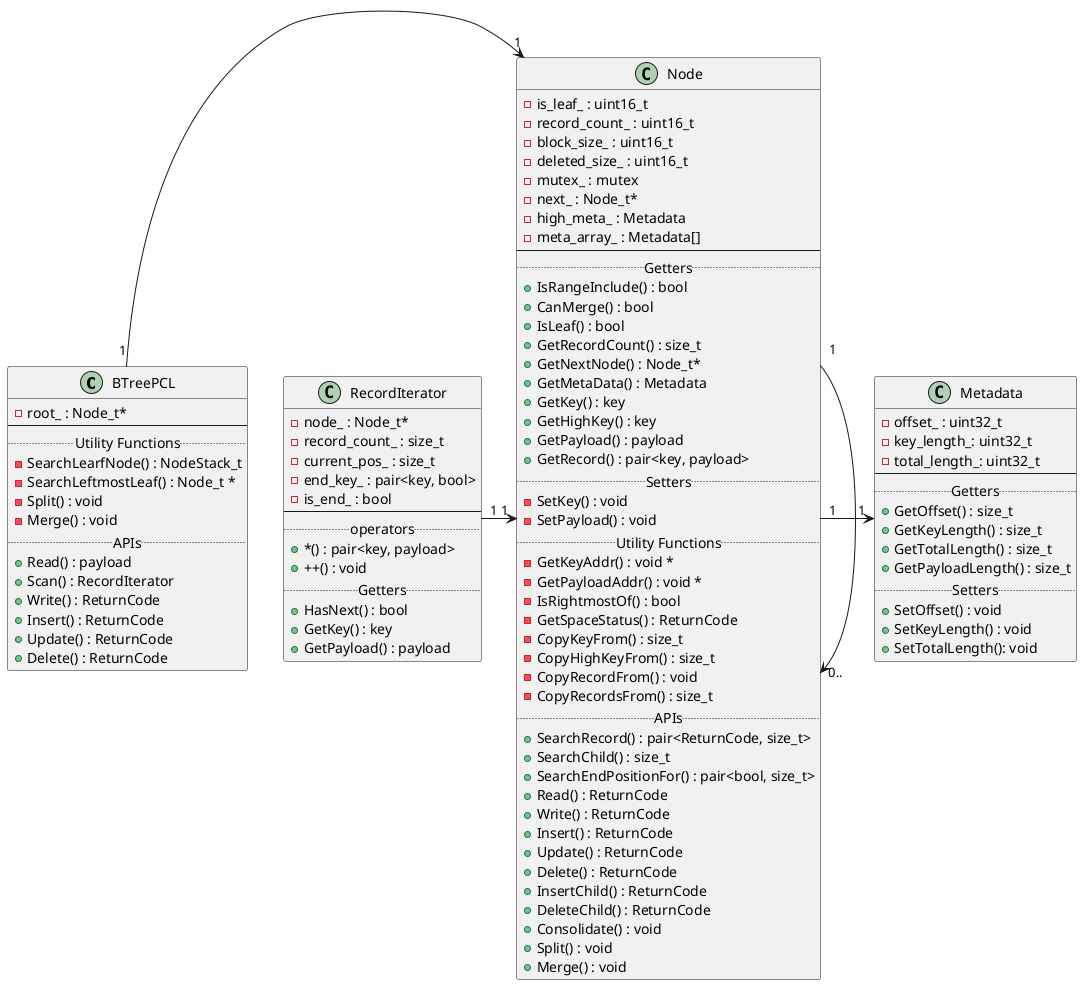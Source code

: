 @startuml

class BTreePCL{
  -root_ : Node_t*
--
.. Utility Functions ..
  -SearchLearfNode() : NodeStack_t
  -SearchLeftmostLeaf() : Node_t *
  -Split() : void
  -Merge() : void
.. APIs ..
  +Read() : payload
  +Scan() : RecordIterator
  +Write() : ReturnCode
  +Insert() : ReturnCode
  +Update() : ReturnCode
  +Delete() : ReturnCode
}

class Node{
  -is_leaf_ : uint16_t
  -record_count_ : uint16_t
  -block_size_ : uint16_t
  -deleted_size_ : uint16_t
  -mutex_ : mutex
  -next_ : Node_t*
  -high_meta_ : Metadata
  -meta_array_ : Metadata[]
--
.. Getters ..
  +IsRangeInclude() : bool
  +CanMerge() : bool
  +IsLeaf() : bool
  +GetRecordCount() : size_t
  +GetNextNode() : Node_t*
  +GetMetaData() : Metadata
  +GetKey() : key
  +GetHighKey() : key
  +GetPayload() : payload
  +GetRecord() : pair<key, payload>
.. Setters ..
  -SetKey() : void
  -SetPayload() : void
.. Utility Functions ..
  -GetKeyAddr() : void *
  -GetPayloadAddr() : void *
  -IsRightmostOf() : bool
  -GetSpaceStatus() : ReturnCode
  -CopyKeyFrom() : size_t
  -CopyHighKeyFrom() : size_t
  -CopyRecordFrom() : void
  -CopyRecordsFrom() : size_t
.. APIs ..
  +SearchRecord() : pair<ReturnCode, size_t>
  +SearchChild() : size_t
  +SearchEndPositionFor() : pair<bool, size_t>
  +Read() : ReturnCode
  +Write() : ReturnCode
  +Insert() : ReturnCode
  +Update() : ReturnCode
  +Delete() : ReturnCode
  +InsertChild() : ReturnCode
  +DeleteChild() : ReturnCode
  +Consolidate() : void
  +Split() : void
  +Merge() : void
}

class Metadata{
  -offset_ : uint32_t
  -key_length_: uint32_t
  -total_length_: uint32_t
--
.. Getters ..
  +GetOffset() : size_t
  +GetKeyLength() : size_t
  +GetTotalLength() : size_t
  +GetPayloadLength() : size_t
.. Setters ..
  +SetOffset() : void
  +SetKeyLength() : void
  +SetTotalLength(): void
}

class RecordIterator{
  -node_ : Node_t*
  -record_count_ : size_t
  -current_pos_ : size_t
  -end_key_ : pair<key, bool>
  -is_end_ : bool
--
.. operators ..
  + *() : pair<key, payload>
  + ++() : void
.. Getters ..
  +HasNext() : bool
  +GetKey() : key
  +GetPayload() : payload
}

BTreePCL "1" -> "1" Node
Node "1" -> "1" Metadata
Node "1" -> "0.." Node
RecordIterator "1" -> "1" Node

@enduml
